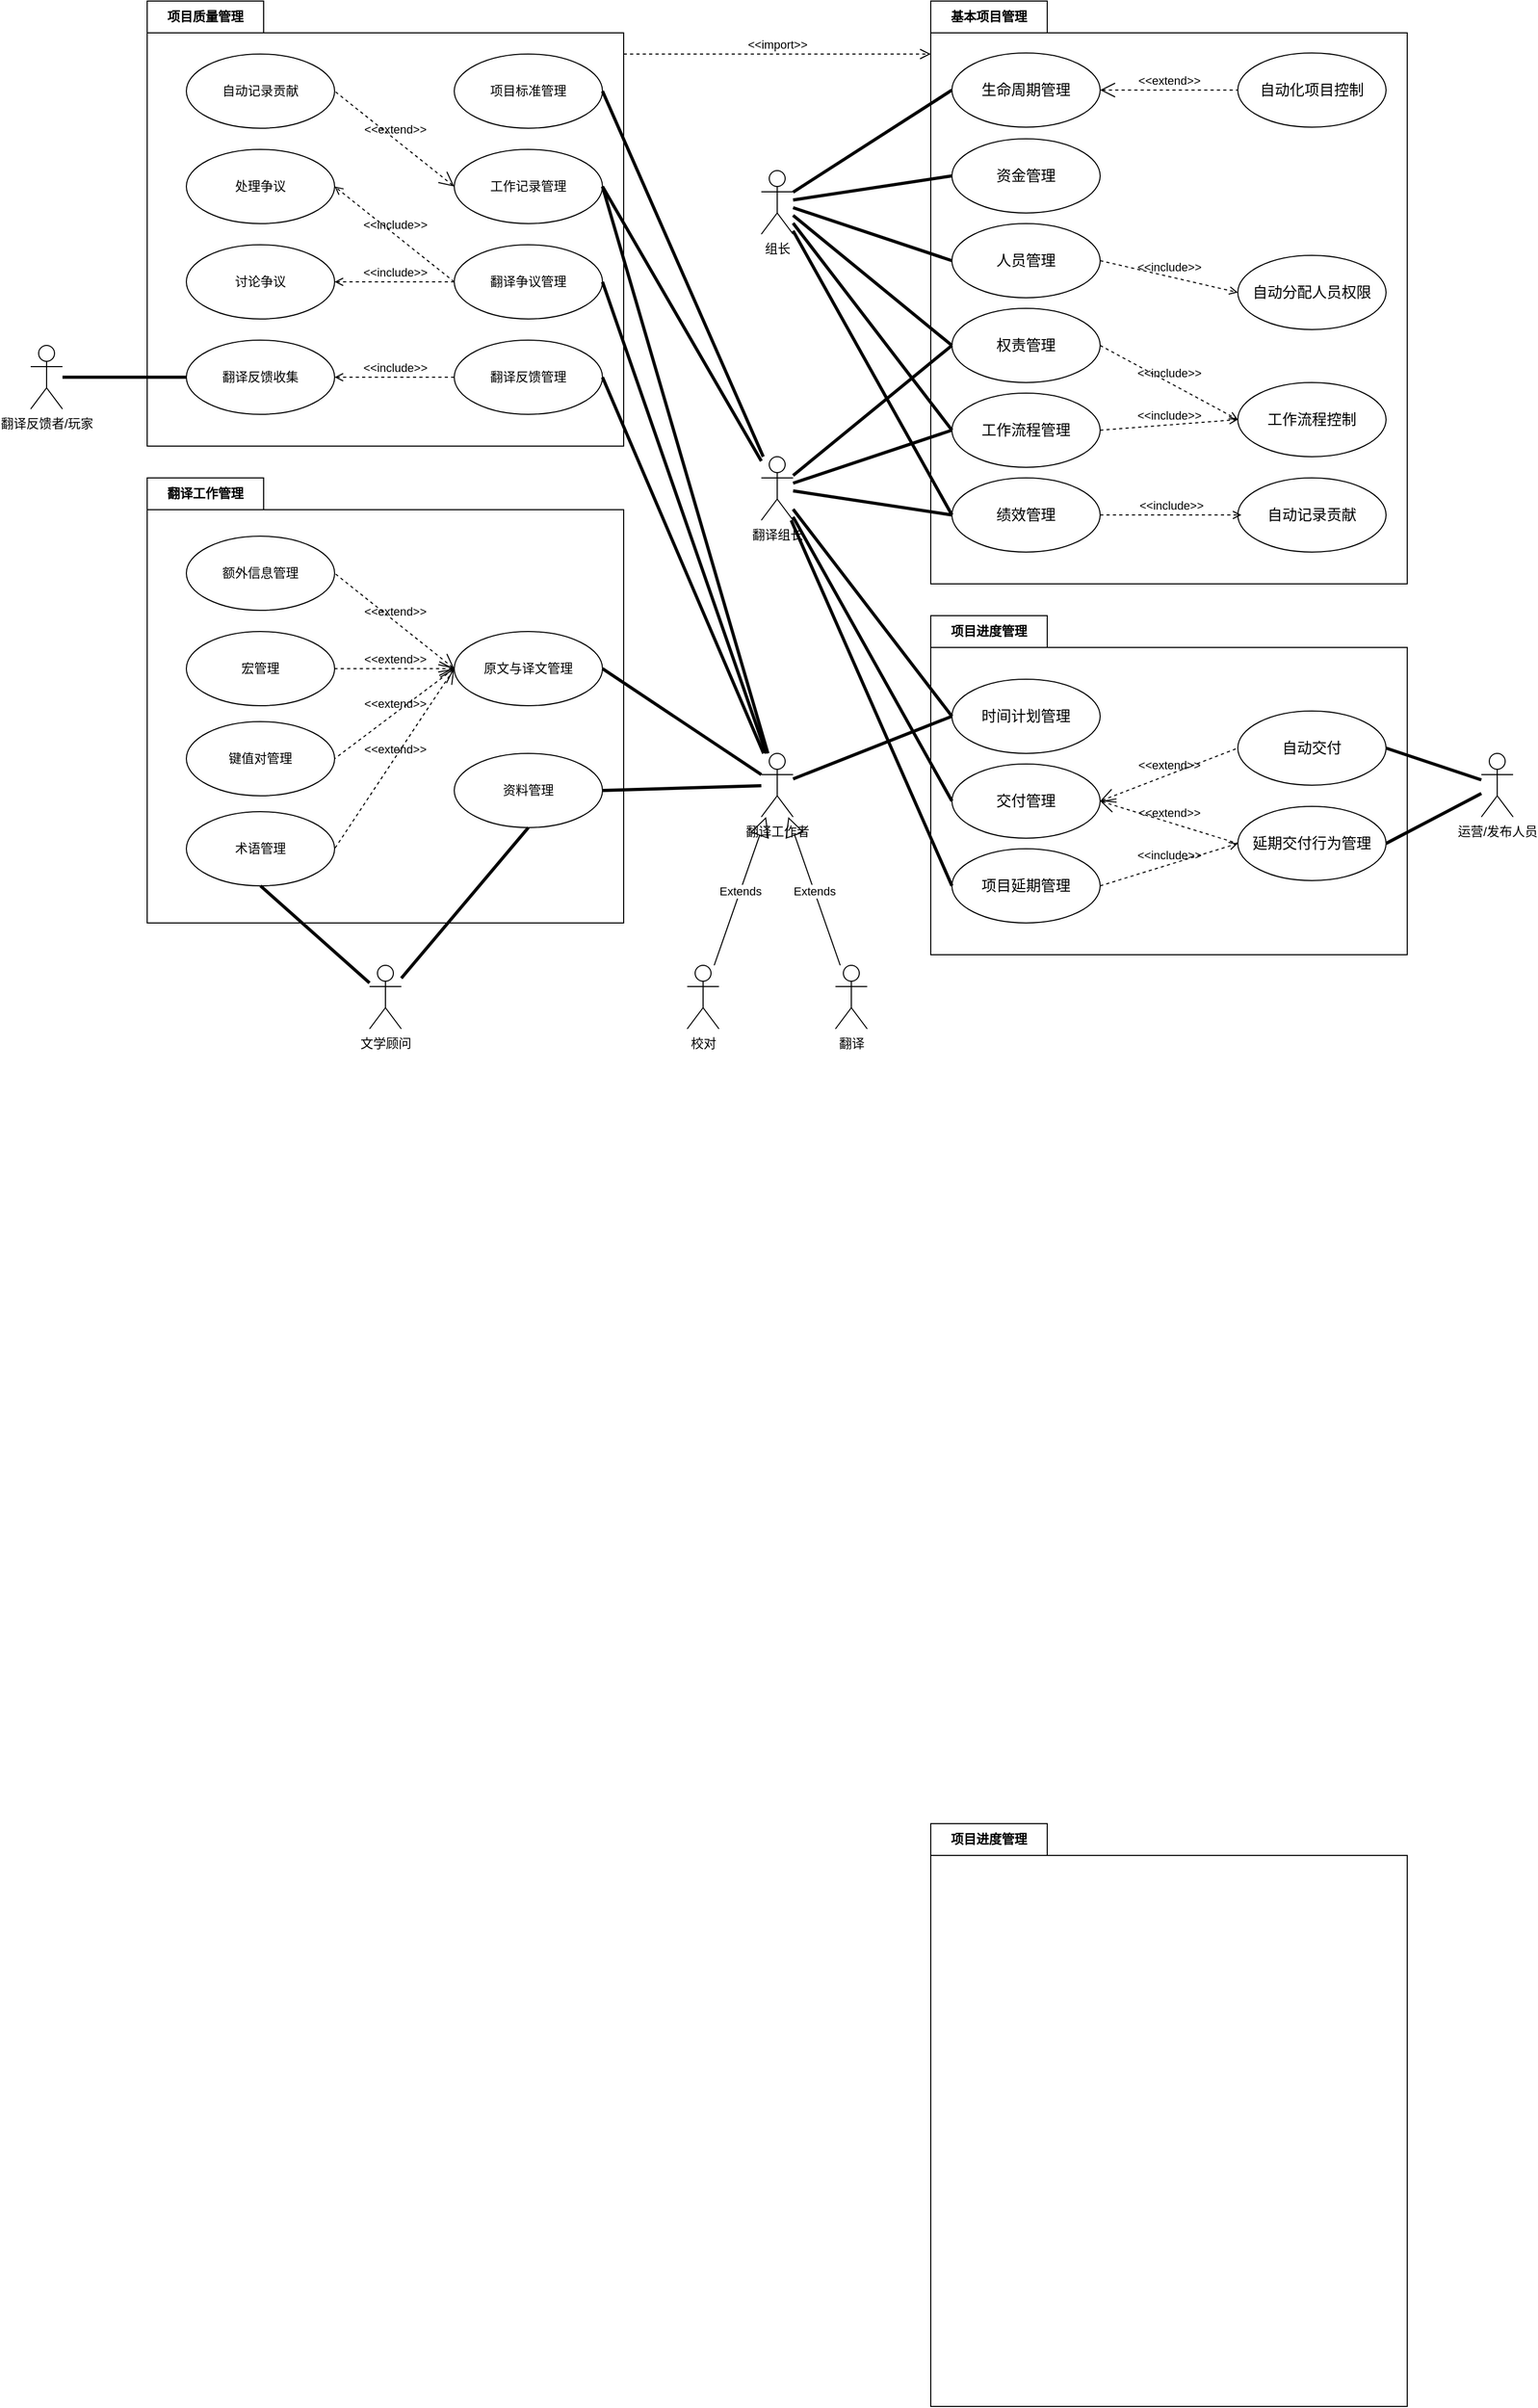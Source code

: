 <mxfile version="24.1.0" type="github">
  <diagram name="第 1 页" id="XMCmuNNpwi6yQyDi8KN_">
    <mxGraphModel dx="2764" dy="1164" grid="1" gridSize="10" guides="1" tooltips="1" connect="1" arrows="1" fold="1" page="1" pageScale="1" pageWidth="827" pageHeight="1169" math="0" shadow="0">
      <root>
        <mxCell id="0" />
        <mxCell id="1" parent="0" />
        <mxCell id="d9nqhnPJKK4CRUgYfxAU-1" value="" style="group" vertex="1" connectable="0" parent="1">
          <mxGeometry x="195" y="80" width="500" height="550" as="geometry" />
        </mxCell>
        <mxCell id="w03qMkmHj91M_tau26hN-21" value="基本项目管理" style="shape=folder;fontStyle=1;tabWidth=110;tabHeight=30;tabPosition=left;html=1;boundedLbl=1;labelInHeader=1;container=0;collapsible=0;whiteSpace=wrap;" parent="d9nqhnPJKK4CRUgYfxAU-1" vertex="1">
          <mxGeometry x="25" width="450" height="550" as="geometry" />
        </mxCell>
        <mxCell id="w03qMkmHj91M_tau26hN-22" value="" style="html=1;strokeColor=none;resizeWidth=1;resizeHeight=1;fillColor=none;part=1;connectable=0;allowArrows=0;deletable=0;whiteSpace=wrap;" parent="d9nqhnPJKK4CRUgYfxAU-1" vertex="1">
          <mxGeometry y="30" width="500" height="441" as="geometry">
            <mxPoint y="30" as="offset" />
          </mxGeometry>
        </mxCell>
        <mxCell id="w03qMkmHj91M_tau26hN-15" value="生命周期管理" style="ellipse;whiteSpace=wrap;html=1;fontSize=14;" parent="d9nqhnPJKK4CRUgYfxAU-1" vertex="1">
          <mxGeometry x="45" y="49" width="140" height="70" as="geometry" />
        </mxCell>
        <mxCell id="w03qMkmHj91M_tau26hN-16" value="工作流程管理" style="ellipse;whiteSpace=wrap;html=1;fontSize=14;" parent="d9nqhnPJKK4CRUgYfxAU-1" vertex="1">
          <mxGeometry x="45" y="370" width="140" height="70" as="geometry" />
        </mxCell>
        <mxCell id="w03qMkmHj91M_tau26hN-17" value="人员管理" style="ellipse;whiteSpace=wrap;html=1;fontSize=14;" parent="d9nqhnPJKK4CRUgYfxAU-1" vertex="1">
          <mxGeometry x="45" y="210" width="140" height="70" as="geometry" />
        </mxCell>
        <mxCell id="w03qMkmHj91M_tau26hN-18" value="权责管理" style="ellipse;whiteSpace=wrap;html=1;fontSize=14;" parent="d9nqhnPJKK4CRUgYfxAU-1" vertex="1">
          <mxGeometry x="45" y="290" width="140" height="70" as="geometry" />
        </mxCell>
        <mxCell id="w03qMkmHj91M_tau26hN-19" value="绩效管理" style="ellipse;whiteSpace=wrap;html=1;fontSize=14;" parent="d9nqhnPJKK4CRUgYfxAU-1" vertex="1">
          <mxGeometry x="45" y="450" width="140" height="70" as="geometry" />
        </mxCell>
        <mxCell id="w03qMkmHj91M_tau26hN-20" value="资金管理" style="ellipse;whiteSpace=wrap;html=1;fontSize=14;" parent="d9nqhnPJKK4CRUgYfxAU-1" vertex="1">
          <mxGeometry x="45" y="130" width="140" height="70" as="geometry" />
        </mxCell>
        <mxCell id="w03qMkmHj91M_tau26hN-41" value="&lt;font style=&quot;font-size: 14px;&quot;&gt;自动分配人员权限&lt;/font&gt;" style="ellipse;whiteSpace=wrap;html=1;" parent="d9nqhnPJKK4CRUgYfxAU-1" vertex="1">
          <mxGeometry x="315" y="240" width="140" height="70" as="geometry" />
        </mxCell>
        <mxCell id="w03qMkmHj91M_tau26hN-42" value="&lt;font style=&quot;font-size: 14px;&quot;&gt;工作流程控制&lt;/font&gt;" style="ellipse;whiteSpace=wrap;html=1;" parent="d9nqhnPJKK4CRUgYfxAU-1" vertex="1">
          <mxGeometry x="315" y="360" width="140" height="70" as="geometry" />
        </mxCell>
        <mxCell id="w03qMkmHj91M_tau26hN-43" value="&lt;font style=&quot;font-size: 14px;&quot;&gt;自动记录贡献&lt;/font&gt;" style="ellipse;whiteSpace=wrap;html=1;" parent="d9nqhnPJKK4CRUgYfxAU-1" vertex="1">
          <mxGeometry x="315" y="450" width="140" height="70" as="geometry" />
        </mxCell>
        <mxCell id="w03qMkmHj91M_tau26hN-45" value="&amp;lt;&amp;lt;include&amp;gt;&amp;gt;" style="html=1;verticalAlign=bottom;labelBackgroundColor=none;endArrow=open;endFill=0;dashed=1;rounded=0;exitX=1;exitY=0.5;exitDx=0;exitDy=0;entryX=0;entryY=0.5;entryDx=0;entryDy=0;" parent="d9nqhnPJKK4CRUgYfxAU-1" source="w03qMkmHj91M_tau26hN-17" target="w03qMkmHj91M_tau26hN-41" edge="1">
          <mxGeometry width="160" relative="1" as="geometry">
            <mxPoint x="225" y="230" as="sourcePoint" />
            <mxPoint x="385" y="230" as="targetPoint" />
          </mxGeometry>
        </mxCell>
        <mxCell id="w03qMkmHj91M_tau26hN-46" value="&amp;lt;&amp;lt;include&amp;gt;&amp;gt;" style="html=1;verticalAlign=bottom;labelBackgroundColor=none;endArrow=open;endFill=0;dashed=1;rounded=0;exitX=1;exitY=0.5;exitDx=0;exitDy=0;entryX=0;entryY=0.5;entryDx=0;entryDy=0;" parent="d9nqhnPJKK4CRUgYfxAU-1" source="w03qMkmHj91M_tau26hN-18" target="w03qMkmHj91M_tau26hN-42" edge="1">
          <mxGeometry width="160" relative="1" as="geometry">
            <mxPoint x="-45" y="530" as="sourcePoint" />
            <mxPoint x="85" y="560" as="targetPoint" />
          </mxGeometry>
        </mxCell>
        <mxCell id="w03qMkmHj91M_tau26hN-47" value="&amp;lt;&amp;lt;include&amp;gt;&amp;gt;" style="html=1;verticalAlign=bottom;labelBackgroundColor=none;endArrow=open;endFill=0;dashed=1;rounded=0;exitX=1;exitY=0.5;exitDx=0;exitDy=0;entryX=0;entryY=0.5;entryDx=0;entryDy=0;" parent="d9nqhnPJKK4CRUgYfxAU-1" source="w03qMkmHj91M_tau26hN-16" target="w03qMkmHj91M_tau26hN-42" edge="1">
          <mxGeometry width="160" relative="1" as="geometry">
            <mxPoint x="185" y="400" as="sourcePoint" />
            <mxPoint x="315" y="400" as="targetPoint" />
          </mxGeometry>
        </mxCell>
        <mxCell id="w03qMkmHj91M_tau26hN-49" value="&amp;lt;&amp;lt;include&amp;gt;&amp;gt;" style="html=1;verticalAlign=bottom;labelBackgroundColor=none;endArrow=open;endFill=0;dashed=1;rounded=0;exitX=1;exitY=0.5;exitDx=0;exitDy=0;entryX=0;entryY=0.5;entryDx=0;entryDy=0;" parent="d9nqhnPJKK4CRUgYfxAU-1" source="w03qMkmHj91M_tau26hN-19" edge="1">
          <mxGeometry width="160" relative="1" as="geometry">
            <mxPoint x="185" y="485" as="sourcePoint" />
            <mxPoint x="318.417" y="485" as="targetPoint" />
          </mxGeometry>
        </mxCell>
        <mxCell id="w03qMkmHj91M_tau26hN-51" value="&lt;font style=&quot;font-size: 14px;&quot;&gt;自动化项目控制&lt;/font&gt;" style="ellipse;whiteSpace=wrap;html=1;" parent="d9nqhnPJKK4CRUgYfxAU-1" vertex="1">
          <mxGeometry x="315" y="49" width="140" height="70" as="geometry" />
        </mxCell>
        <mxCell id="w03qMkmHj91M_tau26hN-52" value="&amp;lt;&amp;lt;extend&amp;gt;&amp;gt;" style="edgeStyle=none;html=1;startArrow=open;endArrow=none;startSize=12;verticalAlign=bottom;dashed=1;labelBackgroundColor=none;rounded=0;entryX=0;entryY=0.5;entryDx=0;entryDy=0;exitX=1;exitY=0.5;exitDx=0;exitDy=0;" parent="d9nqhnPJKK4CRUgYfxAU-1" source="w03qMkmHj91M_tau26hN-15" target="w03qMkmHj91M_tau26hN-51" edge="1">
          <mxGeometry width="160" relative="1" as="geometry">
            <mxPoint x="555" y="120" as="sourcePoint" />
            <mxPoint x="715" y="120" as="targetPoint" />
          </mxGeometry>
        </mxCell>
        <mxCell id="w03qMkmHj91M_tau26hN-1" value="组长" style="shape=umlActor;verticalLabelPosition=bottom;verticalAlign=top;html=1;" parent="1" vertex="1">
          <mxGeometry x="60" y="240" width="30" height="60" as="geometry" />
        </mxCell>
        <mxCell id="w03qMkmHj91M_tau26hN-27" value="" style="endArrow=none;startArrow=none;endFill=0;startFill=0;endSize=8;html=1;verticalAlign=bottom;labelBackgroundColor=none;strokeWidth=3;rounded=0;entryX=0;entryY=0.5;entryDx=0;entryDy=0;" parent="1" source="w03qMkmHj91M_tau26hN-1" target="w03qMkmHj91M_tau26hN-15" edge="1">
          <mxGeometry width="160" relative="1" as="geometry">
            <mxPoint x="70" y="380" as="sourcePoint" />
            <mxPoint x="230" y="380" as="targetPoint" />
          </mxGeometry>
        </mxCell>
        <mxCell id="w03qMkmHj91M_tau26hN-28" value="" style="endArrow=none;startArrow=none;endFill=0;startFill=0;endSize=8;html=1;verticalAlign=bottom;labelBackgroundColor=none;strokeWidth=3;rounded=0;entryX=0;entryY=0.5;entryDx=0;entryDy=0;" parent="1" source="w03qMkmHj91M_tau26hN-1" target="w03qMkmHj91M_tau26hN-16" edge="1">
          <mxGeometry width="160" relative="1" as="geometry">
            <mxPoint x="620" y="686" as="sourcePoint" />
            <mxPoint x="690" y="640" as="targetPoint" />
          </mxGeometry>
        </mxCell>
        <mxCell id="w03qMkmHj91M_tau26hN-29" value="" style="endArrow=none;startArrow=none;endFill=0;startFill=0;endSize=8;html=1;verticalAlign=bottom;labelBackgroundColor=none;strokeWidth=3;rounded=0;entryX=0;entryY=0.5;entryDx=0;entryDy=0;" parent="1" source="w03qMkmHj91M_tau26hN-1" target="w03qMkmHj91M_tau26hN-17" edge="1">
          <mxGeometry width="160" relative="1" as="geometry">
            <mxPoint x="620" y="686" as="sourcePoint" />
            <mxPoint x="690" y="640" as="targetPoint" />
          </mxGeometry>
        </mxCell>
        <mxCell id="w03qMkmHj91M_tau26hN-32" value="" style="endArrow=none;startArrow=none;endFill=0;startFill=0;endSize=8;html=1;verticalAlign=bottom;labelBackgroundColor=none;strokeWidth=3;rounded=0;exitX=0;exitY=0.5;exitDx=0;exitDy=0;" parent="1" source="w03qMkmHj91M_tau26hN-18" target="w03qMkmHj91M_tau26hN-1" edge="1">
          <mxGeometry width="160" relative="1" as="geometry">
            <mxPoint x="20" y="666" as="sourcePoint" />
            <mxPoint x="90" y="620" as="targetPoint" />
          </mxGeometry>
        </mxCell>
        <mxCell id="w03qMkmHj91M_tau26hN-33" value="" style="endArrow=none;startArrow=none;endFill=0;startFill=0;endSize=8;html=1;verticalAlign=bottom;labelBackgroundColor=none;strokeWidth=3;rounded=0;exitX=0;exitY=0.5;exitDx=0;exitDy=0;" parent="1" source="w03qMkmHj91M_tau26hN-19" target="w03qMkmHj91M_tau26hN-1" edge="1">
          <mxGeometry width="160" relative="1" as="geometry">
            <mxPoint x="50" y="656" as="sourcePoint" />
            <mxPoint x="120" y="610" as="targetPoint" />
          </mxGeometry>
        </mxCell>
        <mxCell id="w03qMkmHj91M_tau26hN-34" value="" style="endArrow=none;startArrow=none;endFill=0;startFill=0;endSize=8;html=1;verticalAlign=bottom;labelBackgroundColor=none;strokeWidth=3;rounded=0;exitX=0;exitY=0.5;exitDx=0;exitDy=0;" parent="1" source="w03qMkmHj91M_tau26hN-20" target="w03qMkmHj91M_tau26hN-1" edge="1">
          <mxGeometry width="160" relative="1" as="geometry">
            <mxPoint x="20" y="736" as="sourcePoint" />
            <mxPoint x="90" y="690" as="targetPoint" />
          </mxGeometry>
        </mxCell>
        <mxCell id="w03qMkmHj91M_tau26hN-35" value="翻译组长" style="shape=umlActor;html=1;verticalLabelPosition=bottom;verticalAlign=top;align=center;" parent="1" vertex="1">
          <mxGeometry x="60" y="510" width="30" height="60" as="geometry" />
        </mxCell>
        <mxCell id="w03qMkmHj91M_tau26hN-38" value="" style="endArrow=none;startArrow=none;endFill=0;startFill=0;endSize=8;html=1;verticalAlign=bottom;labelBackgroundColor=none;strokeWidth=3;rounded=0;exitX=0;exitY=0.5;exitDx=0;exitDy=0;" parent="1" source="w03qMkmHj91M_tau26hN-16" target="w03qMkmHj91M_tau26hN-35" edge="1">
          <mxGeometry width="160" relative="1" as="geometry">
            <mxPoint x="110" y="660" as="sourcePoint" />
            <mxPoint x="200" y="580" as="targetPoint" />
          </mxGeometry>
        </mxCell>
        <mxCell id="w03qMkmHj91M_tau26hN-39" value="" style="endArrow=none;startArrow=none;endFill=0;startFill=0;endSize=8;html=1;verticalAlign=bottom;labelBackgroundColor=none;strokeWidth=3;rounded=0;exitX=0;exitY=0.5;exitDx=0;exitDy=0;" parent="1" source="w03qMkmHj91M_tau26hN-18" target="w03qMkmHj91M_tau26hN-35" edge="1">
          <mxGeometry width="160" relative="1" as="geometry">
            <mxPoint x="10" y="586" as="sourcePoint" />
            <mxPoint x="80" y="540" as="targetPoint" />
          </mxGeometry>
        </mxCell>
        <mxCell id="w03qMkmHj91M_tau26hN-40" value="" style="endArrow=none;startArrow=none;endFill=0;startFill=0;endSize=8;html=1;verticalAlign=bottom;labelBackgroundColor=none;strokeWidth=3;rounded=0;exitX=0;exitY=0.5;exitDx=0;exitDy=0;" parent="1" source="w03qMkmHj91M_tau26hN-19" target="w03qMkmHj91M_tau26hN-35" edge="1">
          <mxGeometry width="160" relative="1" as="geometry">
            <mxPoint x="50" y="586" as="sourcePoint" />
            <mxPoint x="120" y="540" as="targetPoint" />
          </mxGeometry>
        </mxCell>
        <mxCell id="d9nqhnPJKK4CRUgYfxAU-2" value="项目进度管理" style="shape=folder;fontStyle=1;tabWidth=110;tabHeight=30;tabPosition=left;html=1;boundedLbl=1;labelInHeader=1;container=0;collapsible=0;whiteSpace=wrap;" vertex="1" parent="1">
          <mxGeometry x="220" y="660" width="450" height="320" as="geometry" />
        </mxCell>
        <mxCell id="d9nqhnPJKK4CRUgYfxAU-3" value="翻译工作管理" style="shape=folder;fontStyle=1;tabWidth=110;tabHeight=30;tabPosition=left;html=1;boundedLbl=1;labelInHeader=1;container=0;collapsible=0;whiteSpace=wrap;" vertex="1" parent="1">
          <mxGeometry x="-520" y="530" width="450" height="420" as="geometry" />
        </mxCell>
        <mxCell id="d9nqhnPJKK4CRUgYfxAU-4" value="项目进度管理" style="shape=folder;fontStyle=1;tabWidth=110;tabHeight=30;tabPosition=left;html=1;boundedLbl=1;labelInHeader=1;container=0;collapsible=0;whiteSpace=wrap;" vertex="1" parent="1">
          <mxGeometry x="220" y="1800" width="450" height="550" as="geometry" />
        </mxCell>
        <mxCell id="d9nqhnPJKK4CRUgYfxAU-6" value="项目质量管理" style="shape=folder;fontStyle=1;tabWidth=110;tabHeight=30;tabPosition=left;html=1;boundedLbl=1;labelInHeader=1;container=0;collapsible=0;whiteSpace=wrap;" vertex="1" parent="1">
          <mxGeometry x="-520" y="80" width="450" height="420" as="geometry" />
        </mxCell>
        <mxCell id="d9nqhnPJKK4CRUgYfxAU-7" value="&lt;span style=&quot;font-size:10.5pt;mso-bidi-font-size:11.0pt;&lt;br/&gt;font-family:等线;mso-ascii-theme-font:minor-latin;mso-fareast-theme-font:minor-fareast;&lt;br/&gt;mso-hansi-theme-font:minor-latin;mso-bidi-font-family:&amp;quot;Times New Roman&amp;quot;;&lt;br/&gt;mso-bidi-theme-font:minor-bidi;mso-ansi-language:EN-US;mso-fareast-language:&lt;br/&gt;ZH-CN;mso-bidi-language:AR-SA&quot;&gt;时间计划管理&lt;/span&gt;" style="ellipse;whiteSpace=wrap;html=1;" vertex="1" parent="1">
          <mxGeometry x="240" y="720" width="140" height="70" as="geometry" />
        </mxCell>
        <mxCell id="d9nqhnPJKK4CRUgYfxAU-9" value="翻译工作者" style="shape=umlActor;html=1;verticalLabelPosition=bottom;verticalAlign=top;align=center;" vertex="1" parent="1">
          <mxGeometry x="60" y="790" width="30" height="60" as="geometry" />
        </mxCell>
        <mxCell id="d9nqhnPJKK4CRUgYfxAU-11" value="翻译" style="shape=umlActor;html=1;verticalLabelPosition=bottom;verticalAlign=top;align=center;" vertex="1" parent="1">
          <mxGeometry x="130" y="990" width="30" height="60" as="geometry" />
        </mxCell>
        <mxCell id="d9nqhnPJKK4CRUgYfxAU-12" value="校对" style="shape=umlActor;html=1;verticalLabelPosition=bottom;verticalAlign=top;align=center;" vertex="1" parent="1">
          <mxGeometry x="-10" y="990" width="30" height="60" as="geometry" />
        </mxCell>
        <mxCell id="d9nqhnPJKK4CRUgYfxAU-14" value="Extends" style="endArrow=block;endSize=16;endFill=0;html=1;rounded=0;" edge="1" parent="1" source="d9nqhnPJKK4CRUgYfxAU-11" target="d9nqhnPJKK4CRUgYfxAU-9">
          <mxGeometry width="160" relative="1" as="geometry">
            <mxPoint x="30" y="890" as="sourcePoint" />
            <mxPoint x="190" y="890" as="targetPoint" />
          </mxGeometry>
        </mxCell>
        <mxCell id="d9nqhnPJKK4CRUgYfxAU-15" value="Extends" style="endArrow=block;endSize=16;endFill=0;html=1;rounded=0;" edge="1" parent="1" source="d9nqhnPJKK4CRUgYfxAU-12" target="d9nqhnPJKK4CRUgYfxAU-9">
          <mxGeometry width="160" relative="1" as="geometry">
            <mxPoint x="80" y="850" as="sourcePoint" />
            <mxPoint x="240" y="850" as="targetPoint" />
          </mxGeometry>
        </mxCell>
        <mxCell id="d9nqhnPJKK4CRUgYfxAU-17" value="运营/发布人员" style="shape=umlActor;verticalLabelPosition=bottom;verticalAlign=top;html=1;outlineConnect=0;" vertex="1" parent="1">
          <mxGeometry x="740" y="790" width="30" height="60" as="geometry" />
        </mxCell>
        <mxCell id="d9nqhnPJKK4CRUgYfxAU-18" value="&lt;span style=&quot;font-size:10.5pt;mso-bidi-font-size:11.0pt;&lt;br/&gt;font-family:等线;mso-ascii-theme-font:minor-latin;mso-fareast-theme-font:minor-fareast;&lt;br/&gt;mso-hansi-theme-font:minor-latin;mso-bidi-font-family:&amp;quot;Times New Roman&amp;quot;;&lt;br/&gt;mso-bidi-theme-font:minor-bidi;mso-ansi-language:EN-US;mso-fareast-language:&lt;br/&gt;ZH-CN;mso-bidi-language:AR-SA&quot;&gt;交付管理&lt;/span&gt;" style="ellipse;whiteSpace=wrap;html=1;" vertex="1" parent="1">
          <mxGeometry x="240" y="800" width="140" height="70" as="geometry" />
        </mxCell>
        <mxCell id="d9nqhnPJKK4CRUgYfxAU-19" value="&lt;span style=&quot;font-size:10.5pt;mso-bidi-font-size:11.0pt;&lt;br/&gt;font-family:等线;mso-ascii-theme-font:minor-latin;mso-fareast-theme-font:minor-fareast;&lt;br/&gt;mso-hansi-theme-font:minor-latin;mso-bidi-font-family:&amp;quot;Times New Roman&amp;quot;;&lt;br/&gt;mso-bidi-theme-font:minor-bidi;mso-ansi-language:EN-US;mso-fareast-language:&lt;br/&gt;ZH-CN;mso-bidi-language:AR-SA&quot;&gt;项目延期管理&lt;/span&gt;" style="ellipse;whiteSpace=wrap;html=1;" vertex="1" parent="1">
          <mxGeometry x="240" y="880" width="140" height="70" as="geometry" />
        </mxCell>
        <mxCell id="d9nqhnPJKK4CRUgYfxAU-21" value="" style="endArrow=none;startArrow=none;endFill=0;startFill=0;endSize=8;html=1;verticalAlign=bottom;labelBackgroundColor=none;strokeWidth=3;rounded=0;exitX=0;exitY=0.5;exitDx=0;exitDy=0;" edge="1" parent="1" source="d9nqhnPJKK4CRUgYfxAU-7" target="w03qMkmHj91M_tau26hN-35">
          <mxGeometry width="160" relative="1" as="geometry">
            <mxPoint x="120" y="756" as="sourcePoint" />
            <mxPoint x="190" y="710" as="targetPoint" />
          </mxGeometry>
        </mxCell>
        <mxCell id="d9nqhnPJKK4CRUgYfxAU-22" value="" style="endArrow=none;startArrow=none;endFill=0;startFill=0;endSize=8;html=1;verticalAlign=bottom;labelBackgroundColor=none;strokeWidth=3;rounded=0;exitX=0;exitY=0.5;exitDx=0;exitDy=0;" edge="1" parent="1" source="d9nqhnPJKK4CRUgYfxAU-18" target="w03qMkmHj91M_tau26hN-35">
          <mxGeometry width="160" relative="1" as="geometry">
            <mxPoint x="-30" y="696" as="sourcePoint" />
            <mxPoint x="40" y="650" as="targetPoint" />
          </mxGeometry>
        </mxCell>
        <mxCell id="d9nqhnPJKK4CRUgYfxAU-23" value="" style="endArrow=none;startArrow=none;endFill=0;startFill=0;endSize=8;html=1;verticalAlign=bottom;labelBackgroundColor=none;strokeWidth=3;rounded=0;exitX=0;exitY=0.5;exitDx=0;exitDy=0;" edge="1" parent="1" source="d9nqhnPJKK4CRUgYfxAU-19" target="w03qMkmHj91M_tau26hN-35">
          <mxGeometry width="160" relative="1" as="geometry">
            <mxPoint x="40" y="766" as="sourcePoint" />
            <mxPoint x="110" y="720" as="targetPoint" />
          </mxGeometry>
        </mxCell>
        <mxCell id="d9nqhnPJKK4CRUgYfxAU-25" value="&lt;font style=&quot;font-size: 14px;&quot;&gt;自动交付&lt;/font&gt;" style="ellipse;whiteSpace=wrap;html=1;strokeColor=default;align=center;verticalAlign=middle;fontFamily=Helvetica;fontSize=12;fontColor=default;fillColor=default;" vertex="1" parent="1">
          <mxGeometry x="510" y="750" width="140" height="70" as="geometry" />
        </mxCell>
        <mxCell id="d9nqhnPJKK4CRUgYfxAU-26" value="&lt;font style=&quot;font-size: 14px;&quot;&gt;延期交付行为管理&lt;/font&gt;" style="ellipse;whiteSpace=wrap;html=1;" vertex="1" parent="1">
          <mxGeometry x="510" y="840" width="140" height="70" as="geometry" />
        </mxCell>
        <mxCell id="d9nqhnPJKK4CRUgYfxAU-28" value="" style="endArrow=none;startArrow=none;endFill=0;startFill=0;endSize=8;html=1;verticalAlign=bottom;labelBackgroundColor=none;strokeWidth=3;rounded=0;exitX=1;exitY=0.5;exitDx=0;exitDy=0;" edge="1" parent="1" source="d9nqhnPJKK4CRUgYfxAU-25" target="d9nqhnPJKK4CRUgYfxAU-17">
          <mxGeometry width="160" relative="1" as="geometry">
            <mxPoint x="710" y="766" as="sourcePoint" />
            <mxPoint x="780" y="720" as="targetPoint" />
          </mxGeometry>
        </mxCell>
        <mxCell id="d9nqhnPJKK4CRUgYfxAU-29" value="" style="endArrow=none;startArrow=none;endFill=0;startFill=0;endSize=8;html=1;verticalAlign=bottom;labelBackgroundColor=none;strokeWidth=3;rounded=0;exitX=1;exitY=0.5;exitDx=0;exitDy=0;" edge="1" parent="1" source="d9nqhnPJKK4CRUgYfxAU-26" target="d9nqhnPJKK4CRUgYfxAU-17">
          <mxGeometry width="160" relative="1" as="geometry">
            <mxPoint x="730" y="966" as="sourcePoint" />
            <mxPoint x="800" y="920" as="targetPoint" />
          </mxGeometry>
        </mxCell>
        <mxCell id="d9nqhnPJKK4CRUgYfxAU-30" value="&amp;lt;&amp;lt;extend&amp;gt;&amp;gt;" style="edgeStyle=none;html=1;startArrow=open;endArrow=none;startSize=12;verticalAlign=bottom;dashed=1;labelBackgroundColor=none;rounded=0;entryX=0;entryY=0.5;entryDx=0;entryDy=0;exitX=1;exitY=0.5;exitDx=0;exitDy=0;" edge="1" parent="1" source="d9nqhnPJKK4CRUgYfxAU-18" target="d9nqhnPJKK4CRUgYfxAU-25">
          <mxGeometry width="160" relative="1" as="geometry">
            <mxPoint x="430.0" y="780" as="sourcePoint" />
            <mxPoint x="560.0" y="780" as="targetPoint" />
          </mxGeometry>
        </mxCell>
        <mxCell id="d9nqhnPJKK4CRUgYfxAU-31" value="&amp;lt;&amp;lt;extend&amp;gt;&amp;gt;" style="edgeStyle=none;html=1;startArrow=open;endArrow=none;startSize=12;verticalAlign=bottom;dashed=1;labelBackgroundColor=none;rounded=0;entryX=0;entryY=0.5;entryDx=0;entryDy=0;exitX=1;exitY=0.5;exitDx=0;exitDy=0;" edge="1" parent="1" source="d9nqhnPJKK4CRUgYfxAU-18" target="d9nqhnPJKK4CRUgYfxAU-26">
          <mxGeometry width="160" relative="1" as="geometry">
            <mxPoint x="370.0" y="880" as="sourcePoint" />
            <mxPoint x="500.0" y="880" as="targetPoint" />
          </mxGeometry>
        </mxCell>
        <mxCell id="d9nqhnPJKK4CRUgYfxAU-33" value="&amp;lt;&amp;lt;include&amp;gt;&amp;gt;" style="html=1;verticalAlign=bottom;labelBackgroundColor=none;endArrow=open;endFill=0;dashed=1;rounded=0;exitX=1;exitY=0.5;exitDx=0;exitDy=0;entryX=0;entryY=0.5;entryDx=0;entryDy=0;" edge="1" parent="1" source="d9nqhnPJKK4CRUgYfxAU-19" target="d9nqhnPJKK4CRUgYfxAU-26">
          <mxGeometry width="160" relative="1" as="geometry">
            <mxPoint x="400" y="910" as="sourcePoint" />
            <mxPoint x="530" y="940" as="targetPoint" />
          </mxGeometry>
        </mxCell>
        <mxCell id="d9nqhnPJKK4CRUgYfxAU-34" value="" style="endArrow=none;startArrow=none;endFill=0;startFill=0;endSize=8;html=1;verticalAlign=bottom;labelBackgroundColor=none;strokeWidth=3;rounded=0;entryX=0;entryY=0.5;entryDx=0;entryDy=0;" edge="1" parent="1" source="d9nqhnPJKK4CRUgYfxAU-9" target="d9nqhnPJKK4CRUgYfxAU-7">
          <mxGeometry width="160" relative="1" as="geometry">
            <mxPoint x="150" y="876" as="sourcePoint" />
            <mxPoint x="220" y="830" as="targetPoint" />
          </mxGeometry>
        </mxCell>
        <mxCell id="d9nqhnPJKK4CRUgYfxAU-35" value="翻译反馈管理" style="ellipse;whiteSpace=wrap;html=1;" vertex="1" parent="1">
          <mxGeometry x="-230" y="400" width="140" height="70" as="geometry" />
        </mxCell>
        <mxCell id="d9nqhnPJKK4CRUgYfxAU-36" value="工作记录管理" style="ellipse;whiteSpace=wrap;html=1;" vertex="1" parent="1">
          <mxGeometry x="-230" y="220" width="140" height="70" as="geometry" />
        </mxCell>
        <mxCell id="d9nqhnPJKK4CRUgYfxAU-37" value="翻译争议管理" style="ellipse;whiteSpace=wrap;html=1;" vertex="1" parent="1">
          <mxGeometry x="-230" y="310" width="140" height="70" as="geometry" />
        </mxCell>
        <mxCell id="d9nqhnPJKK4CRUgYfxAU-38" value="项目标准管理" style="ellipse;whiteSpace=wrap;html=1;" vertex="1" parent="1">
          <mxGeometry x="-230" y="130" width="140" height="70" as="geometry" />
        </mxCell>
        <mxCell id="d9nqhnPJKK4CRUgYfxAU-39" value="翻译反馈收集" style="ellipse;whiteSpace=wrap;html=1;" vertex="1" parent="1">
          <mxGeometry x="-483" y="400" width="140" height="70" as="geometry" />
        </mxCell>
        <mxCell id="d9nqhnPJKK4CRUgYfxAU-40" value="" style="endArrow=none;startArrow=none;endFill=0;startFill=0;endSize=8;html=1;verticalAlign=bottom;labelBackgroundColor=none;strokeWidth=3;rounded=0;exitX=1;exitY=0.5;exitDx=0;exitDy=0;" edge="1" parent="1" source="d9nqhnPJKK4CRUgYfxAU-38" target="w03qMkmHj91M_tau26hN-35">
          <mxGeometry width="160" relative="1" as="geometry">
            <mxPoint y="396" as="sourcePoint" />
            <mxPoint x="70" y="350" as="targetPoint" />
          </mxGeometry>
        </mxCell>
        <mxCell id="d9nqhnPJKK4CRUgYfxAU-41" value="" style="endArrow=none;startArrow=none;endFill=0;startFill=0;endSize=8;html=1;verticalAlign=bottom;labelBackgroundColor=none;strokeWidth=3;rounded=0;entryX=1;entryY=0.5;entryDx=0;entryDy=0;" edge="1" parent="1" source="w03qMkmHj91M_tau26hN-35" target="d9nqhnPJKK4CRUgYfxAU-36">
          <mxGeometry width="160" relative="1" as="geometry">
            <mxPoint x="-190" y="656" as="sourcePoint" />
            <mxPoint x="-120" y="610" as="targetPoint" />
          </mxGeometry>
        </mxCell>
        <mxCell id="d9nqhnPJKK4CRUgYfxAU-42" value="" style="endArrow=none;startArrow=none;endFill=0;startFill=0;endSize=8;html=1;verticalAlign=bottom;labelBackgroundColor=none;strokeWidth=3;rounded=0;entryX=1;entryY=0.5;entryDx=0;entryDy=0;" edge="1" parent="1" source="d9nqhnPJKK4CRUgYfxAU-9" target="d9nqhnPJKK4CRUgYfxAU-36">
          <mxGeometry width="160" relative="1" as="geometry">
            <mxPoint x="10" y="666" as="sourcePoint" />
            <mxPoint x="80" y="620" as="targetPoint" />
          </mxGeometry>
        </mxCell>
        <mxCell id="d9nqhnPJKK4CRUgYfxAU-43" value="" style="endArrow=none;startArrow=none;endFill=0;startFill=0;endSize=8;html=1;verticalAlign=bottom;labelBackgroundColor=none;strokeWidth=3;rounded=0;entryX=1;entryY=0.5;entryDx=0;entryDy=0;" edge="1" parent="1" source="d9nqhnPJKK4CRUgYfxAU-9" target="d9nqhnPJKK4CRUgYfxAU-35">
          <mxGeometry width="160" relative="1" as="geometry">
            <mxPoint x="-160" y="584.5" as="sourcePoint" />
            <mxPoint x="-90" y="538.5" as="targetPoint" />
          </mxGeometry>
        </mxCell>
        <mxCell id="d9nqhnPJKK4CRUgYfxAU-44" value="讨论争议" style="ellipse;whiteSpace=wrap;html=1;" vertex="1" parent="1">
          <mxGeometry x="-483" y="310" width="140" height="70" as="geometry" />
        </mxCell>
        <mxCell id="d9nqhnPJKK4CRUgYfxAU-45" value="处理争议" style="ellipse;whiteSpace=wrap;html=1;" vertex="1" parent="1">
          <mxGeometry x="-483" y="220" width="140" height="70" as="geometry" />
        </mxCell>
        <mxCell id="d9nqhnPJKK4CRUgYfxAU-46" value="翻译反馈者/玩家" style="shape=umlActor;verticalLabelPosition=bottom;verticalAlign=top;html=1;outlineConnect=0;" vertex="1" parent="1">
          <mxGeometry x="-630" y="405" width="30" height="60" as="geometry" />
        </mxCell>
        <mxCell id="d9nqhnPJKK4CRUgYfxAU-47" value="" style="endArrow=none;startArrow=none;endFill=0;startFill=0;endSize=8;html=1;verticalAlign=bottom;labelBackgroundColor=none;strokeWidth=3;rounded=0;entryX=1;entryY=0.5;entryDx=0;entryDy=0;" edge="1" parent="1" source="d9nqhnPJKK4CRUgYfxAU-9" target="d9nqhnPJKK4CRUgYfxAU-37">
          <mxGeometry width="160" relative="1" as="geometry">
            <mxPoint x="-400" y="596" as="sourcePoint" />
            <mxPoint x="-330" y="550" as="targetPoint" />
          </mxGeometry>
        </mxCell>
        <mxCell id="d9nqhnPJKK4CRUgYfxAU-49" value="&amp;lt;&amp;lt;include&amp;gt;&amp;gt;" style="html=1;verticalAlign=bottom;labelBackgroundColor=none;endArrow=open;endFill=0;dashed=1;rounded=0;exitX=0;exitY=0.5;exitDx=0;exitDy=0;entryX=1;entryY=0.5;entryDx=0;entryDy=0;" edge="1" parent="1" source="d9nqhnPJKK4CRUgYfxAU-35" target="d9nqhnPJKK4CRUgYfxAU-39">
          <mxGeometry width="160" relative="1" as="geometry">
            <mxPoint x="-350" y="570" as="sourcePoint" />
            <mxPoint x="-220" y="600" as="targetPoint" />
          </mxGeometry>
        </mxCell>
        <mxCell id="d9nqhnPJKK4CRUgYfxAU-50" value="" style="endArrow=none;startArrow=none;endFill=0;startFill=0;endSize=8;html=1;verticalAlign=bottom;labelBackgroundColor=none;strokeWidth=3;rounded=0;exitX=0;exitY=0.5;exitDx=0;exitDy=0;" edge="1" parent="1" source="d9nqhnPJKK4CRUgYfxAU-39" target="d9nqhnPJKK4CRUgYfxAU-46">
          <mxGeometry width="160" relative="1" as="geometry">
            <mxPoint x="-690" y="566" as="sourcePoint" />
            <mxPoint x="-620" y="520" as="targetPoint" />
          </mxGeometry>
        </mxCell>
        <mxCell id="d9nqhnPJKK4CRUgYfxAU-51" value="&amp;lt;&amp;lt;include&amp;gt;&amp;gt;" style="html=1;verticalAlign=bottom;labelBackgroundColor=none;endArrow=open;endFill=0;dashed=1;rounded=0;exitX=0;exitY=0.5;exitDx=0;exitDy=0;entryX=1;entryY=0.5;entryDx=0;entryDy=0;" edge="1" parent="1" source="d9nqhnPJKK4CRUgYfxAU-37" target="d9nqhnPJKK4CRUgYfxAU-44">
          <mxGeometry width="160" relative="1" as="geometry">
            <mxPoint x="-270" y="360" as="sourcePoint" />
            <mxPoint x="-140" y="390" as="targetPoint" />
          </mxGeometry>
        </mxCell>
        <mxCell id="d9nqhnPJKK4CRUgYfxAU-53" value="&amp;lt;&amp;lt;include&amp;gt;&amp;gt;" style="html=1;verticalAlign=bottom;labelBackgroundColor=none;endArrow=open;endFill=0;dashed=1;rounded=0;exitX=0;exitY=0.5;exitDx=0;exitDy=0;entryX=1;entryY=0.5;entryDx=0;entryDy=0;" edge="1" parent="1" source="d9nqhnPJKK4CRUgYfxAU-37" target="d9nqhnPJKK4CRUgYfxAU-45">
          <mxGeometry width="160" relative="1" as="geometry">
            <mxPoint x="-290" y="290" as="sourcePoint" />
            <mxPoint x="-160" y="320" as="targetPoint" />
          </mxGeometry>
        </mxCell>
        <mxCell id="d9nqhnPJKK4CRUgYfxAU-54" value="&amp;lt;&amp;lt;import&amp;gt;&amp;gt;" style="endArrow=open;startArrow=none;endFill=0;startFill=0;endSize=8;html=1;verticalAlign=bottom;dashed=1;labelBackgroundColor=none;rounded=0;" edge="1" parent="1">
          <mxGeometry width="160" relative="1" as="geometry">
            <mxPoint x="-70" y="130" as="sourcePoint" />
            <mxPoint x="220" y="130" as="targetPoint" />
          </mxGeometry>
        </mxCell>
        <mxCell id="d9nqhnPJKK4CRUgYfxAU-55" value="自动记录贡献" style="ellipse;whiteSpace=wrap;html=1;" vertex="1" parent="1">
          <mxGeometry x="-483" y="130" width="140" height="70" as="geometry" />
        </mxCell>
        <mxCell id="d9nqhnPJKK4CRUgYfxAU-56" value="&amp;lt;&amp;lt;extend&amp;gt;&amp;gt;" style="edgeStyle=none;html=1;startArrow=open;endArrow=none;startSize=12;verticalAlign=bottom;dashed=1;labelBackgroundColor=none;rounded=0;entryX=1;entryY=0.5;entryDx=0;entryDy=0;exitX=0;exitY=0.5;exitDx=0;exitDy=0;" edge="1" parent="1" source="d9nqhnPJKK4CRUgYfxAU-36" target="d9nqhnPJKK4CRUgYfxAU-55">
          <mxGeometry width="160" relative="1" as="geometry">
            <mxPoint x="-700.0" y="280" as="sourcePoint" />
            <mxPoint x="-570.0" y="280" as="targetPoint" />
          </mxGeometry>
        </mxCell>
        <mxCell id="d9nqhnPJKK4CRUgYfxAU-57" value="原文与译文管理" style="ellipse;whiteSpace=wrap;html=1;" vertex="1" parent="1">
          <mxGeometry x="-230" y="675" width="140" height="70" as="geometry" />
        </mxCell>
        <mxCell id="d9nqhnPJKK4CRUgYfxAU-58" value="额外信息管理" style="ellipse;whiteSpace=wrap;html=1;" vertex="1" parent="1">
          <mxGeometry x="-483" y="585" width="140" height="70" as="geometry" />
        </mxCell>
        <mxCell id="d9nqhnPJKK4CRUgYfxAU-59" value="宏管理" style="ellipse;whiteSpace=wrap;html=1;" vertex="1" parent="1">
          <mxGeometry x="-483" y="675" width="140" height="70" as="geometry" />
        </mxCell>
        <mxCell id="d9nqhnPJKK4CRUgYfxAU-60" value="术语管理" style="ellipse;whiteSpace=wrap;html=1;" vertex="1" parent="1">
          <mxGeometry x="-483" y="845" width="140" height="70" as="geometry" />
        </mxCell>
        <mxCell id="d9nqhnPJKK4CRUgYfxAU-61" value="资料管理" style="ellipse;whiteSpace=wrap;html=1;" vertex="1" parent="1">
          <mxGeometry x="-230" y="790" width="140" height="70" as="geometry" />
        </mxCell>
        <mxCell id="d9nqhnPJKK4CRUgYfxAU-62" value="键值对管理" style="ellipse;whiteSpace=wrap;html=1;" vertex="1" parent="1">
          <mxGeometry x="-483" y="760" width="140" height="70" as="geometry" />
        </mxCell>
        <mxCell id="d9nqhnPJKK4CRUgYfxAU-63" value="文学顾问" style="shape=umlActor;verticalLabelPosition=bottom;verticalAlign=top;html=1;outlineConnect=0;" vertex="1" parent="1">
          <mxGeometry x="-310" y="990" width="30" height="60" as="geometry" />
        </mxCell>
        <mxCell id="d9nqhnPJKK4CRUgYfxAU-64" value="" style="endArrow=none;startArrow=none;endFill=0;startFill=0;endSize=8;html=1;verticalAlign=bottom;labelBackgroundColor=none;strokeWidth=3;rounded=0;exitX=1;exitY=0.5;exitDx=0;exitDy=0;" edge="1" parent="1" source="d9nqhnPJKK4CRUgYfxAU-57" target="d9nqhnPJKK4CRUgYfxAU-9">
          <mxGeometry width="160" relative="1" as="geometry">
            <mxPoint x="-60" y="856" as="sourcePoint" />
            <mxPoint x="10" y="810" as="targetPoint" />
          </mxGeometry>
        </mxCell>
        <mxCell id="d9nqhnPJKK4CRUgYfxAU-65" value="" style="endArrow=none;startArrow=none;endFill=0;startFill=0;endSize=8;html=1;verticalAlign=bottom;labelBackgroundColor=none;strokeWidth=3;rounded=0;exitX=1;exitY=0.5;exitDx=0;exitDy=0;" edge="1" parent="1" source="d9nqhnPJKK4CRUgYfxAU-61" target="d9nqhnPJKK4CRUgYfxAU-9">
          <mxGeometry width="160" relative="1" as="geometry">
            <mxPoint x="-40" y="866" as="sourcePoint" />
            <mxPoint x="30" y="820" as="targetPoint" />
          </mxGeometry>
        </mxCell>
        <mxCell id="d9nqhnPJKK4CRUgYfxAU-66" value="" style="endArrow=none;startArrow=none;endFill=0;startFill=0;endSize=8;html=1;verticalAlign=bottom;labelBackgroundColor=none;strokeWidth=3;rounded=0;entryX=0.5;entryY=1;entryDx=0;entryDy=0;" edge="1" parent="1" source="d9nqhnPJKK4CRUgYfxAU-63" target="d9nqhnPJKK4CRUgYfxAU-60">
          <mxGeometry width="160" relative="1" as="geometry">
            <mxPoint x="-340" y="716" as="sourcePoint" />
            <mxPoint x="-270" y="670" as="targetPoint" />
          </mxGeometry>
        </mxCell>
        <mxCell id="d9nqhnPJKK4CRUgYfxAU-67" value="" style="endArrow=none;startArrow=none;endFill=0;startFill=0;endSize=8;html=1;verticalAlign=bottom;labelBackgroundColor=none;strokeWidth=3;rounded=0;entryX=0.5;entryY=1;entryDx=0;entryDy=0;" edge="1" parent="1" source="d9nqhnPJKK4CRUgYfxAU-63" target="d9nqhnPJKK4CRUgYfxAU-61">
          <mxGeometry width="160" relative="1" as="geometry">
            <mxPoint x="-160" y="1086" as="sourcePoint" />
            <mxPoint x="-90" y="1040" as="targetPoint" />
          </mxGeometry>
        </mxCell>
        <mxCell id="d9nqhnPJKK4CRUgYfxAU-68" value="&amp;lt;&amp;lt;extend&amp;gt;&amp;gt;" style="edgeStyle=none;html=1;startArrow=open;endArrow=none;startSize=12;verticalAlign=bottom;dashed=1;labelBackgroundColor=none;rounded=0;entryX=1;entryY=0.5;entryDx=0;entryDy=0;exitX=0;exitY=0.5;exitDx=0;exitDy=0;" edge="1" parent="1" source="d9nqhnPJKK4CRUgYfxAU-57" target="d9nqhnPJKK4CRUgYfxAU-58">
          <mxGeometry width="160" relative="1" as="geometry">
            <mxPoint x="-360.0" y="630" as="sourcePoint" />
            <mxPoint x="-230.0" y="630" as="targetPoint" />
          </mxGeometry>
        </mxCell>
        <mxCell id="d9nqhnPJKK4CRUgYfxAU-69" value="&amp;lt;&amp;lt;extend&amp;gt;&amp;gt;" style="edgeStyle=none;html=1;startArrow=open;endArrow=none;startSize=12;verticalAlign=bottom;dashed=1;labelBackgroundColor=none;rounded=0;entryX=1;entryY=0.5;entryDx=0;entryDy=0;" edge="1" parent="1" target="d9nqhnPJKK4CRUgYfxAU-62">
          <mxGeometry width="160" relative="1" as="geometry">
            <mxPoint x="-230" y="710" as="sourcePoint" />
            <mxPoint x="-680.0" y="600" as="targetPoint" />
          </mxGeometry>
        </mxCell>
        <mxCell id="d9nqhnPJKK4CRUgYfxAU-70" value="&amp;lt;&amp;lt;extend&amp;gt;&amp;gt;" style="edgeStyle=none;html=1;startArrow=open;endArrow=none;startSize=12;verticalAlign=bottom;dashed=1;labelBackgroundColor=none;rounded=0;entryX=1;entryY=0.5;entryDx=0;entryDy=0;" edge="1" parent="1" source="d9nqhnPJKK4CRUgYfxAU-57" target="d9nqhnPJKK4CRUgYfxAU-59">
          <mxGeometry width="160" relative="1" as="geometry">
            <mxPoint x="-780.0" y="730" as="sourcePoint" />
            <mxPoint x="-650.0" y="730" as="targetPoint" />
          </mxGeometry>
        </mxCell>
        <mxCell id="d9nqhnPJKK4CRUgYfxAU-72" value="&amp;lt;&amp;lt;extend&amp;gt;&amp;gt;" style="edgeStyle=none;html=1;startArrow=open;endArrow=none;startSize=12;verticalAlign=bottom;dashed=1;labelBackgroundColor=none;rounded=0;entryX=1;entryY=0.5;entryDx=0;entryDy=0;exitX=0;exitY=0.5;exitDx=0;exitDy=0;" edge="1" parent="1" source="d9nqhnPJKK4CRUgYfxAU-57" target="d9nqhnPJKK4CRUgYfxAU-60">
          <mxGeometry width="160" relative="1" as="geometry">
            <mxPoint x="-230" y="710" as="sourcePoint" />
            <mxPoint x="-470.0" y="940" as="targetPoint" />
          </mxGeometry>
        </mxCell>
      </root>
    </mxGraphModel>
  </diagram>
</mxfile>
